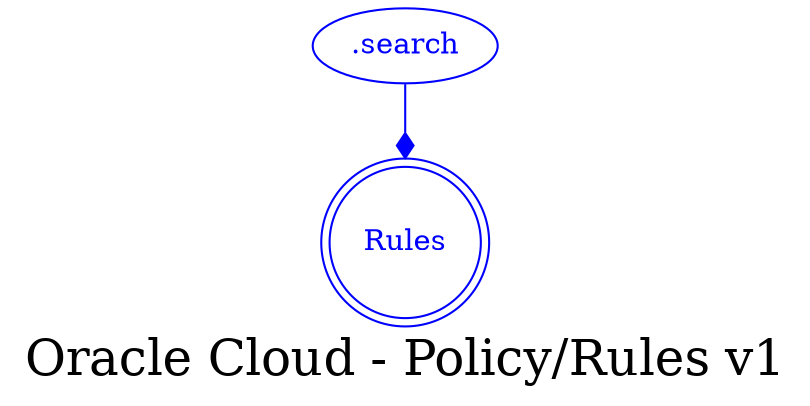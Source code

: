 digraph LexiconGraph {
graph[label="Oracle Cloud - Policy/Rules v1", fontsize=24]
splines=true
"Rules" [color=blue, fontcolor=blue, shape=doublecircle]
".search" -> "Rules" [color=blue, fontcolor=blue, arrowhead=diamond, arrowtail=none]
".search" [color=blue, fontcolor=blue, shape=ellipse]
}
